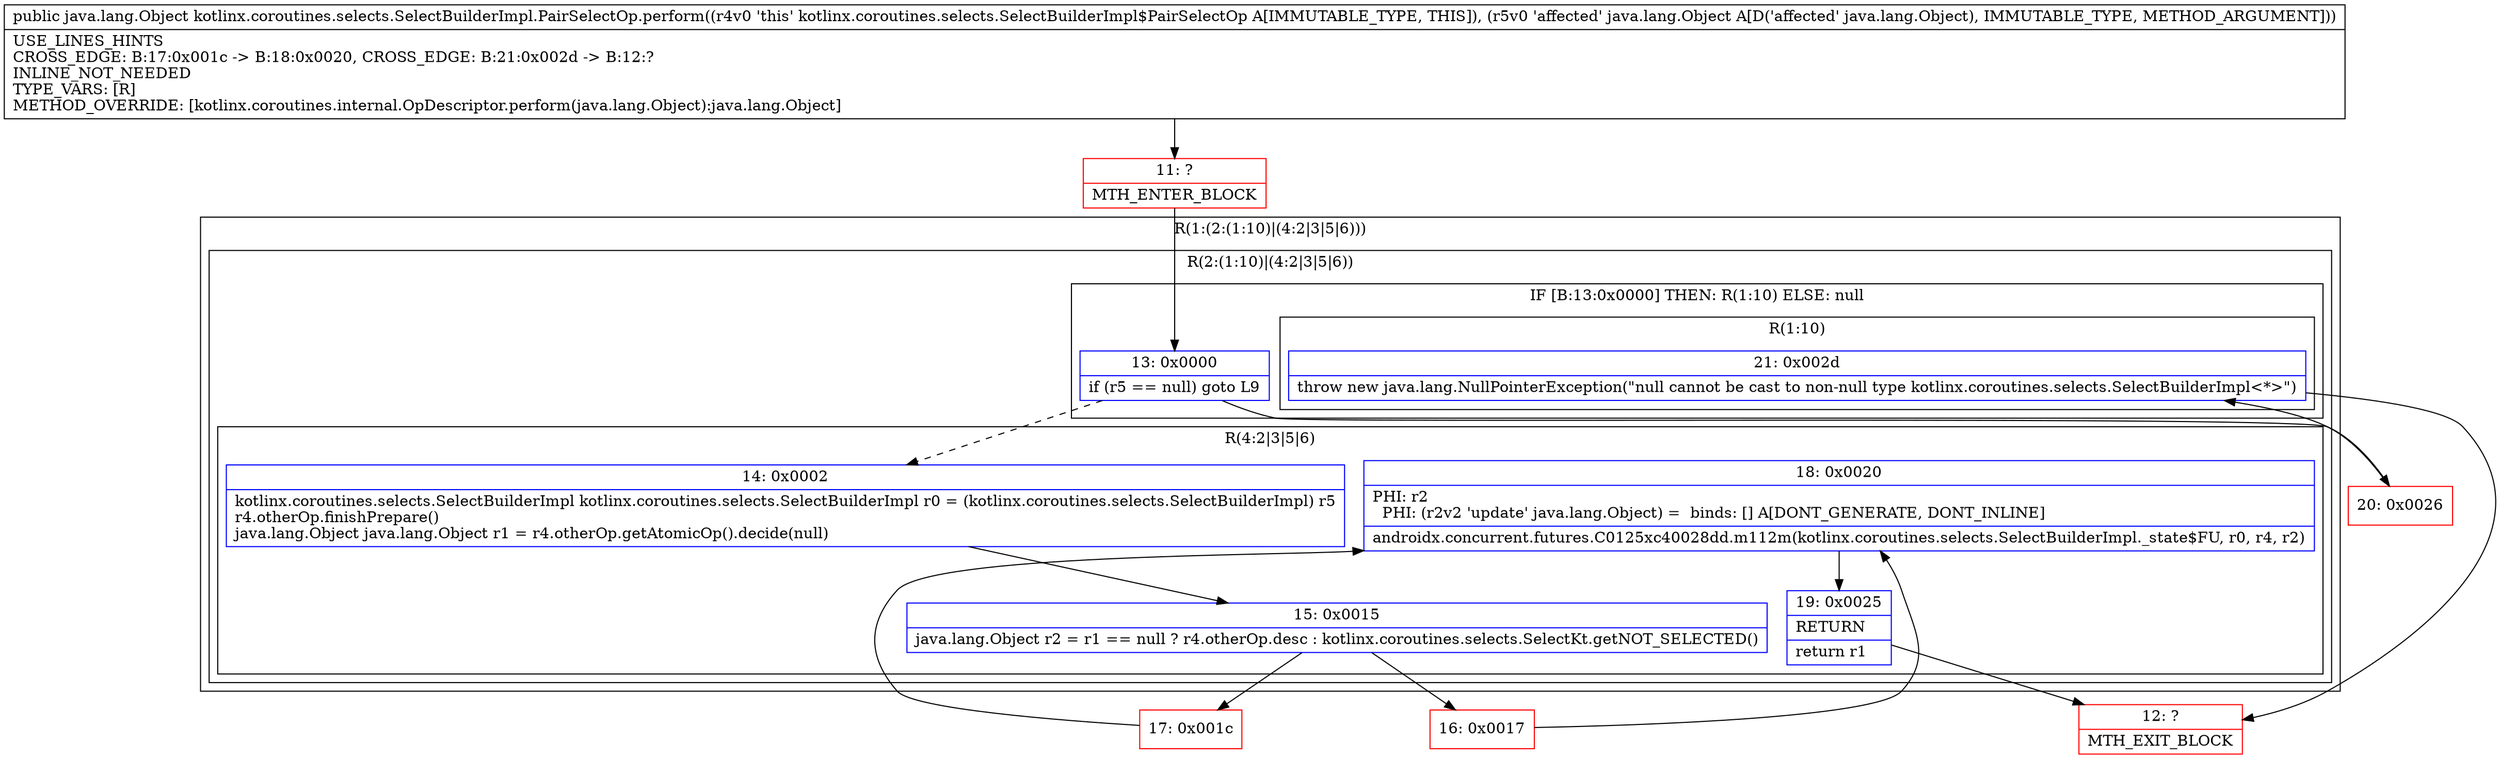 digraph "CFG forkotlinx.coroutines.selects.SelectBuilderImpl.PairSelectOp.perform(Ljava\/lang\/Object;)Ljava\/lang\/Object;" {
subgraph cluster_Region_1990691598 {
label = "R(1:(2:(1:10)|(4:2|3|5|6)))";
node [shape=record,color=blue];
subgraph cluster_Region_651702373 {
label = "R(2:(1:10)|(4:2|3|5|6))";
node [shape=record,color=blue];
subgraph cluster_IfRegion_927276060 {
label = "IF [B:13:0x0000] THEN: R(1:10) ELSE: null";
node [shape=record,color=blue];
Node_13 [shape=record,label="{13\:\ 0x0000|if (r5 == null) goto L9\l}"];
subgraph cluster_Region_1778190394 {
label = "R(1:10)";
node [shape=record,color=blue];
Node_21 [shape=record,label="{21\:\ 0x002d|throw new java.lang.NullPointerException(\"null cannot be cast to non\-null type kotlinx.coroutines.selects.SelectBuilderImpl\<*\>\")\l}"];
}
}
subgraph cluster_Region_1701869982 {
label = "R(4:2|3|5|6)";
node [shape=record,color=blue];
Node_14 [shape=record,label="{14\:\ 0x0002|kotlinx.coroutines.selects.SelectBuilderImpl kotlinx.coroutines.selects.SelectBuilderImpl r0 = (kotlinx.coroutines.selects.SelectBuilderImpl) r5\lr4.otherOp.finishPrepare()\ljava.lang.Object java.lang.Object r1 = r4.otherOp.getAtomicOp().decide(null)\l}"];
Node_15 [shape=record,label="{15\:\ 0x0015|java.lang.Object r2 = r1 == null ? r4.otherOp.desc : kotlinx.coroutines.selects.SelectKt.getNOT_SELECTED()\l}"];
Node_18 [shape=record,label="{18\:\ 0x0020|PHI: r2 \l  PHI: (r2v2 'update' java.lang.Object) =  binds: [] A[DONT_GENERATE, DONT_INLINE]\l|androidx.concurrent.futures.C0125xc40028dd.m112m(kotlinx.coroutines.selects.SelectBuilderImpl._state$FU, r0, r4, r2)\l}"];
Node_19 [shape=record,label="{19\:\ 0x0025|RETURN\l|return r1\l}"];
}
}
}
Node_11 [shape=record,color=red,label="{11\:\ ?|MTH_ENTER_BLOCK\l}"];
Node_16 [shape=record,color=red,label="{16\:\ 0x0017}"];
Node_12 [shape=record,color=red,label="{12\:\ ?|MTH_EXIT_BLOCK\l}"];
Node_17 [shape=record,color=red,label="{17\:\ 0x001c}"];
Node_20 [shape=record,color=red,label="{20\:\ 0x0026}"];
MethodNode[shape=record,label="{public java.lang.Object kotlinx.coroutines.selects.SelectBuilderImpl.PairSelectOp.perform((r4v0 'this' kotlinx.coroutines.selects.SelectBuilderImpl$PairSelectOp A[IMMUTABLE_TYPE, THIS]), (r5v0 'affected' java.lang.Object A[D('affected' java.lang.Object), IMMUTABLE_TYPE, METHOD_ARGUMENT]))  | USE_LINES_HINTS\lCROSS_EDGE: B:17:0x001c \-\> B:18:0x0020, CROSS_EDGE: B:21:0x002d \-\> B:12:?\lINLINE_NOT_NEEDED\lTYPE_VARS: [R]\lMETHOD_OVERRIDE: [kotlinx.coroutines.internal.OpDescriptor.perform(java.lang.Object):java.lang.Object]\l}"];
MethodNode -> Node_11;Node_13 -> Node_14[style=dashed];
Node_13 -> Node_20;
Node_21 -> Node_12;
Node_14 -> Node_15;
Node_15 -> Node_16;
Node_15 -> Node_17;
Node_18 -> Node_19;
Node_19 -> Node_12;
Node_11 -> Node_13;
Node_16 -> Node_18;
Node_17 -> Node_18;
Node_20 -> Node_21;
}


